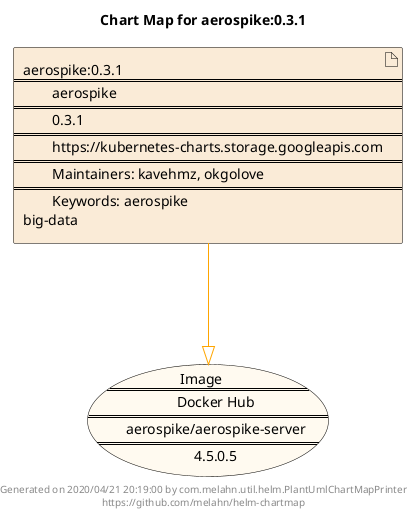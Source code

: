 @startuml
skinparam linetype ortho
skinparam backgroundColor white
skinparam usecaseBorderColor black
skinparam usecaseArrowColor LightSlateGray
skinparam artifactBorderColor black
skinparam artifactArrowColor LightSlateGray

title Chart Map for aerospike:0.3.1

'There is one referenced Helm Chart
artifact "aerospike:0.3.1\n====\n\taerospike\n====\n\t0.3.1\n====\n\thttps://kubernetes-charts.storage.googleapis.com\n====\n\tMaintainers: kavehmz, okgolove\n====\n\tKeywords: aerospike\nbig-data" as aerospike_0_3_1 #AntiqueWhite

'There is one referenced Docker Image
usecase "Image\n====\n\tDocker Hub\n====\n\taerospike/aerospike-server\n====\n\t4.5.0.5" as aerospike_aerospike_server_4_5_0_5 #FloralWhite

'Chart Dependencies
aerospike_0_3_1--[#orange]-|>aerospike_aerospike_server_4_5_0_5

center footer Generated on 2020/04/21 20:19:00 by com.melahn.util.helm.PlantUmlChartMapPrinter\nhttps://github.com/melahn/helm-chartmap
@enduml
